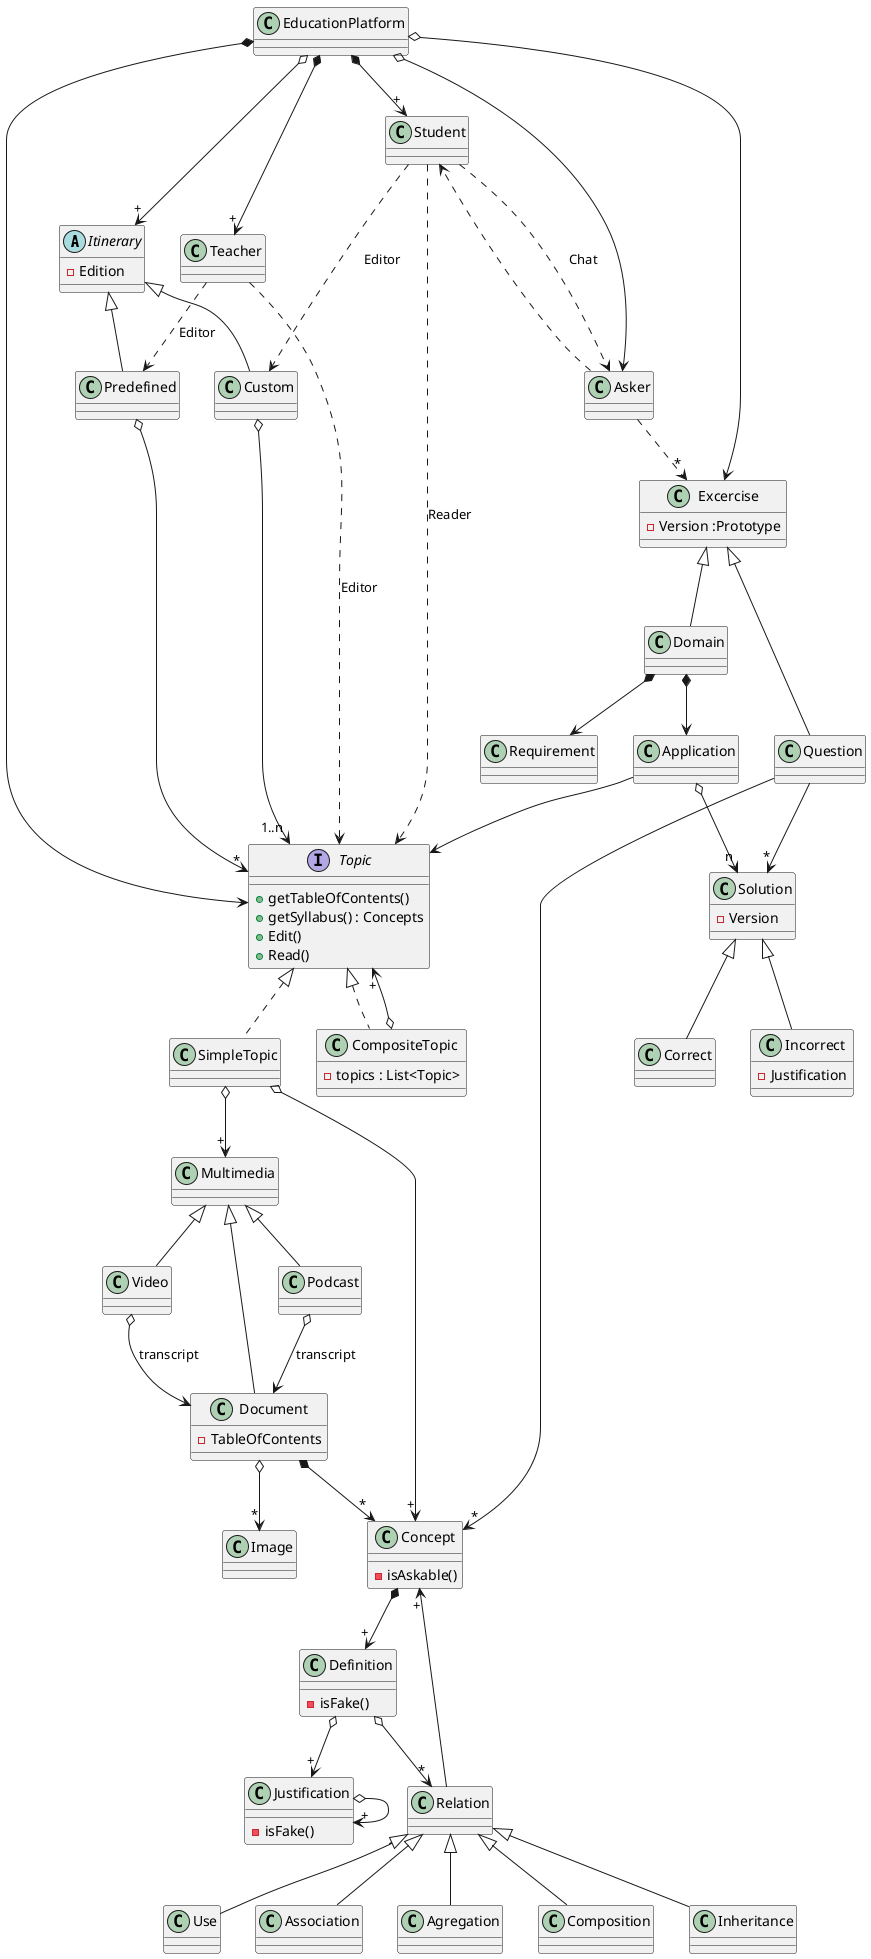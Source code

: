 @startuml EducationPlatformDomain

abstract Itinerary {
    - Edition
}

interface Topic{
    + getTableOfContents()
    + getSyllabus() : Concepts
    + Edit()
    + Read()
}


class SimpleTopic{
}

class CompositeTopic{
    - topics : List<Topic> 
}

class Excercise {
    - Version :Prototype
}

class Solution {
    - Version
}

class Incorrect {
- Justification
}

class Document {
    - TableOfContents
}

class Concept {
    - isAskable()
}

class Definition {
    - isFake()
}

class Justification {
    - isFake()
}

class Relation {

}

EducationPlatform *--> "+" Teacher
EducationPlatform *--> "+" Student
EducationPlatform *--> Topic
EducationPlatform o--> "+" Itinerary
EducationPlatform o--> Asker
EducationPlatform o--> Excercise

Asker ..>"*" Excercise
Asker...> Student
Student...> Asker :Chat
 
Excercise <|-- Domain
Domain *--> Application
Domain *--> Requirement
Application --> Topic
Excercise <|-- Question
'Excercise *--> Statement
Application o-->"n" Solution
Solution <|-- Correct
Solution <|-- Incorrect

Question -->"*" Concept
Question -->"*" Solution 


Teacher ..> Topic : Editor
Teacher ..> Predefined : Editor
Student ...> Topic : Reader
Student ...> Custom : Editor


Topic <|.. CompositeTopic
Topic <|.. SimpleTopic
CompositeTopic o--> "+" Topic

Itinerary <|-- Custom
Itinerary <|-- Predefined

Custom o--> "1..n" Topic
Predefined o--> "*" Topic


SimpleTopic o--> "+" Concept
SimpleTopic o--> "+" Multimedia
Concept *--> "+" Definition
Definition o--> "*" Relation
Relation <|-- Use
Relation <|-- Association
Relation <|-- Agregation
Relation <|-- Composition
Relation <|-- Inheritance

Relation -->"+" Concept
Definition o-->"+" Justification
Justification o-->"+" Justification


Multimedia <|-- Podcast
Multimedia <|-- Video

Podcast o--> Document : transcript
Video o--> Document : transcript

Multimedia <|-- Document

Document *-->"*" Concept
Document o-->"*" Image


@enduml
